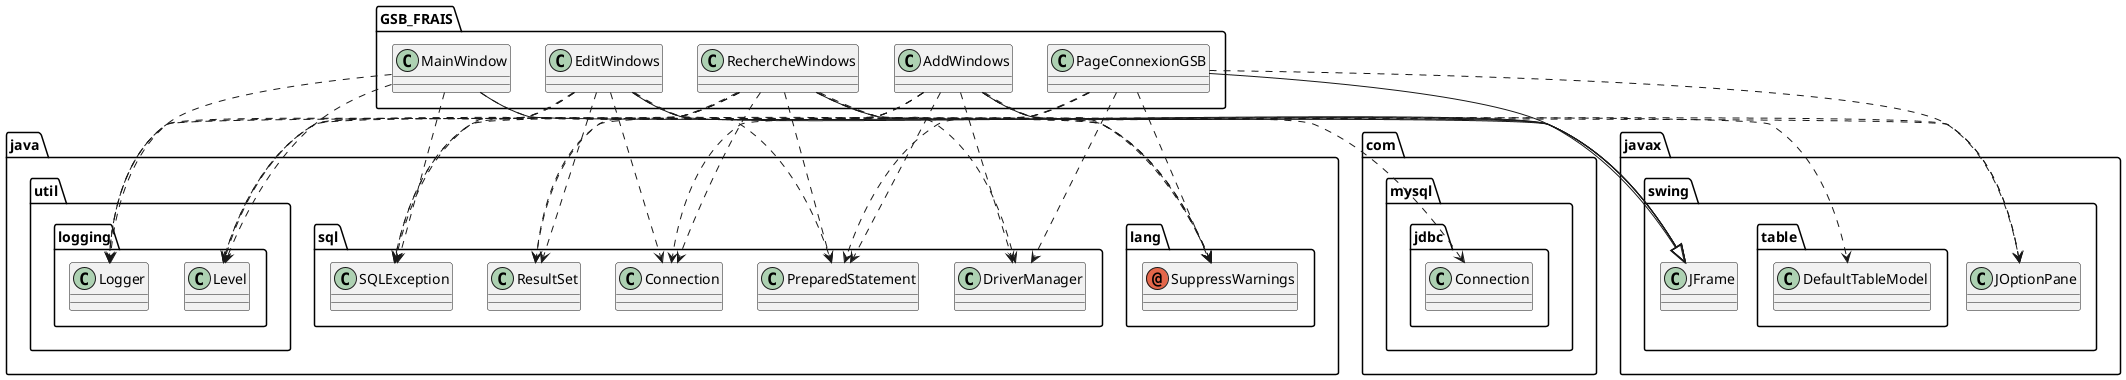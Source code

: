 @startuml
annotation java.lang.SuppressWarnings
class GSB_FRAIS.AddWindows
class GSB_FRAIS.EditWindows
class GSB_FRAIS.MainWindow
class GSB_FRAIS.PageConnexionGSB
class GSB_FRAIS.RechercheWindows
class com.mysql.jdbc.Connection
class java.sql.Connection
class java.sql.DriverManager
class java.sql.PreparedStatement
class java.sql.ResultSet
class java.sql.SQLException
class java.util.logging.Level
class java.util.logging.Logger
class javax.swing.JFrame
class javax.swing.JOptionPane
class javax.swing.table.DefaultTableModel
GSB_FRAIS.AddWindows ..> java.lang.SuppressWarnings
GSB_FRAIS.AddWindows ..> com.mysql.jdbc.Connection
GSB_FRAIS.AddWindows ..> java.sql.DriverManager
GSB_FRAIS.AddWindows ..> java.sql.PreparedStatement
GSB_FRAIS.AddWindows ..> java.sql.SQLException
GSB_FRAIS.AddWindows ..> java.util.logging.Level
GSB_FRAIS.AddWindows ..> java.util.logging.Logger
GSB_FRAIS.AddWindows --|> javax.swing.JFrame
GSB_FRAIS.AddWindows ..> javax.swing.JOptionPane
GSB_FRAIS.EditWindows ..> java.lang.SuppressWarnings
GSB_FRAIS.EditWindows ..> java.sql.Connection
GSB_FRAIS.EditWindows ..> java.sql.PreparedStatement
GSB_FRAIS.EditWindows ..> java.sql.ResultSet
GSB_FRAIS.EditWindows ..> java.sql.SQLException
GSB_FRAIS.EditWindows ..> java.util.logging.Level
GSB_FRAIS.EditWindows ..> java.util.logging.Logger
GSB_FRAIS.EditWindows --|> javax.swing.JFrame
GSB_FRAIS.EditWindows ..> javax.swing.JOptionPane
GSB_FRAIS.MainWindow ..> java.lang.SuppressWarnings
GSB_FRAIS.MainWindow ..> java.sql.SQLException
GSB_FRAIS.MainWindow ..> java.util.logging.Level
GSB_FRAIS.MainWindow ..> java.util.logging.Logger
GSB_FRAIS.MainWindow --|> javax.swing.JFrame
GSB_FRAIS.PageConnexionGSB ..> java.lang.SuppressWarnings
GSB_FRAIS.PageConnexionGSB ..> java.sql.Connection
GSB_FRAIS.PageConnexionGSB ..> java.sql.DriverManager
GSB_FRAIS.PageConnexionGSB ..> java.sql.PreparedStatement
GSB_FRAIS.PageConnexionGSB ..> java.sql.ResultSet
GSB_FRAIS.PageConnexionGSB --|> javax.swing.JFrame
GSB_FRAIS.PageConnexionGSB ..> javax.swing.JOptionPane
GSB_FRAIS.RechercheWindows ..> java.lang.SuppressWarnings
GSB_FRAIS.RechercheWindows ..> java.sql.Connection
GSB_FRAIS.RechercheWindows ..> java.sql.DriverManager
GSB_FRAIS.RechercheWindows ..> java.sql.PreparedStatement
GSB_FRAIS.RechercheWindows ..> java.sql.ResultSet
GSB_FRAIS.RechercheWindows ..> java.sql.SQLException
GSB_FRAIS.RechercheWindows ..> java.util.logging.Level
GSB_FRAIS.RechercheWindows ..> java.util.logging.Logger
GSB_FRAIS.RechercheWindows --|> javax.swing.JFrame
GSB_FRAIS.RechercheWindows ..> javax.swing.table.DefaultTableModel
@enduml
